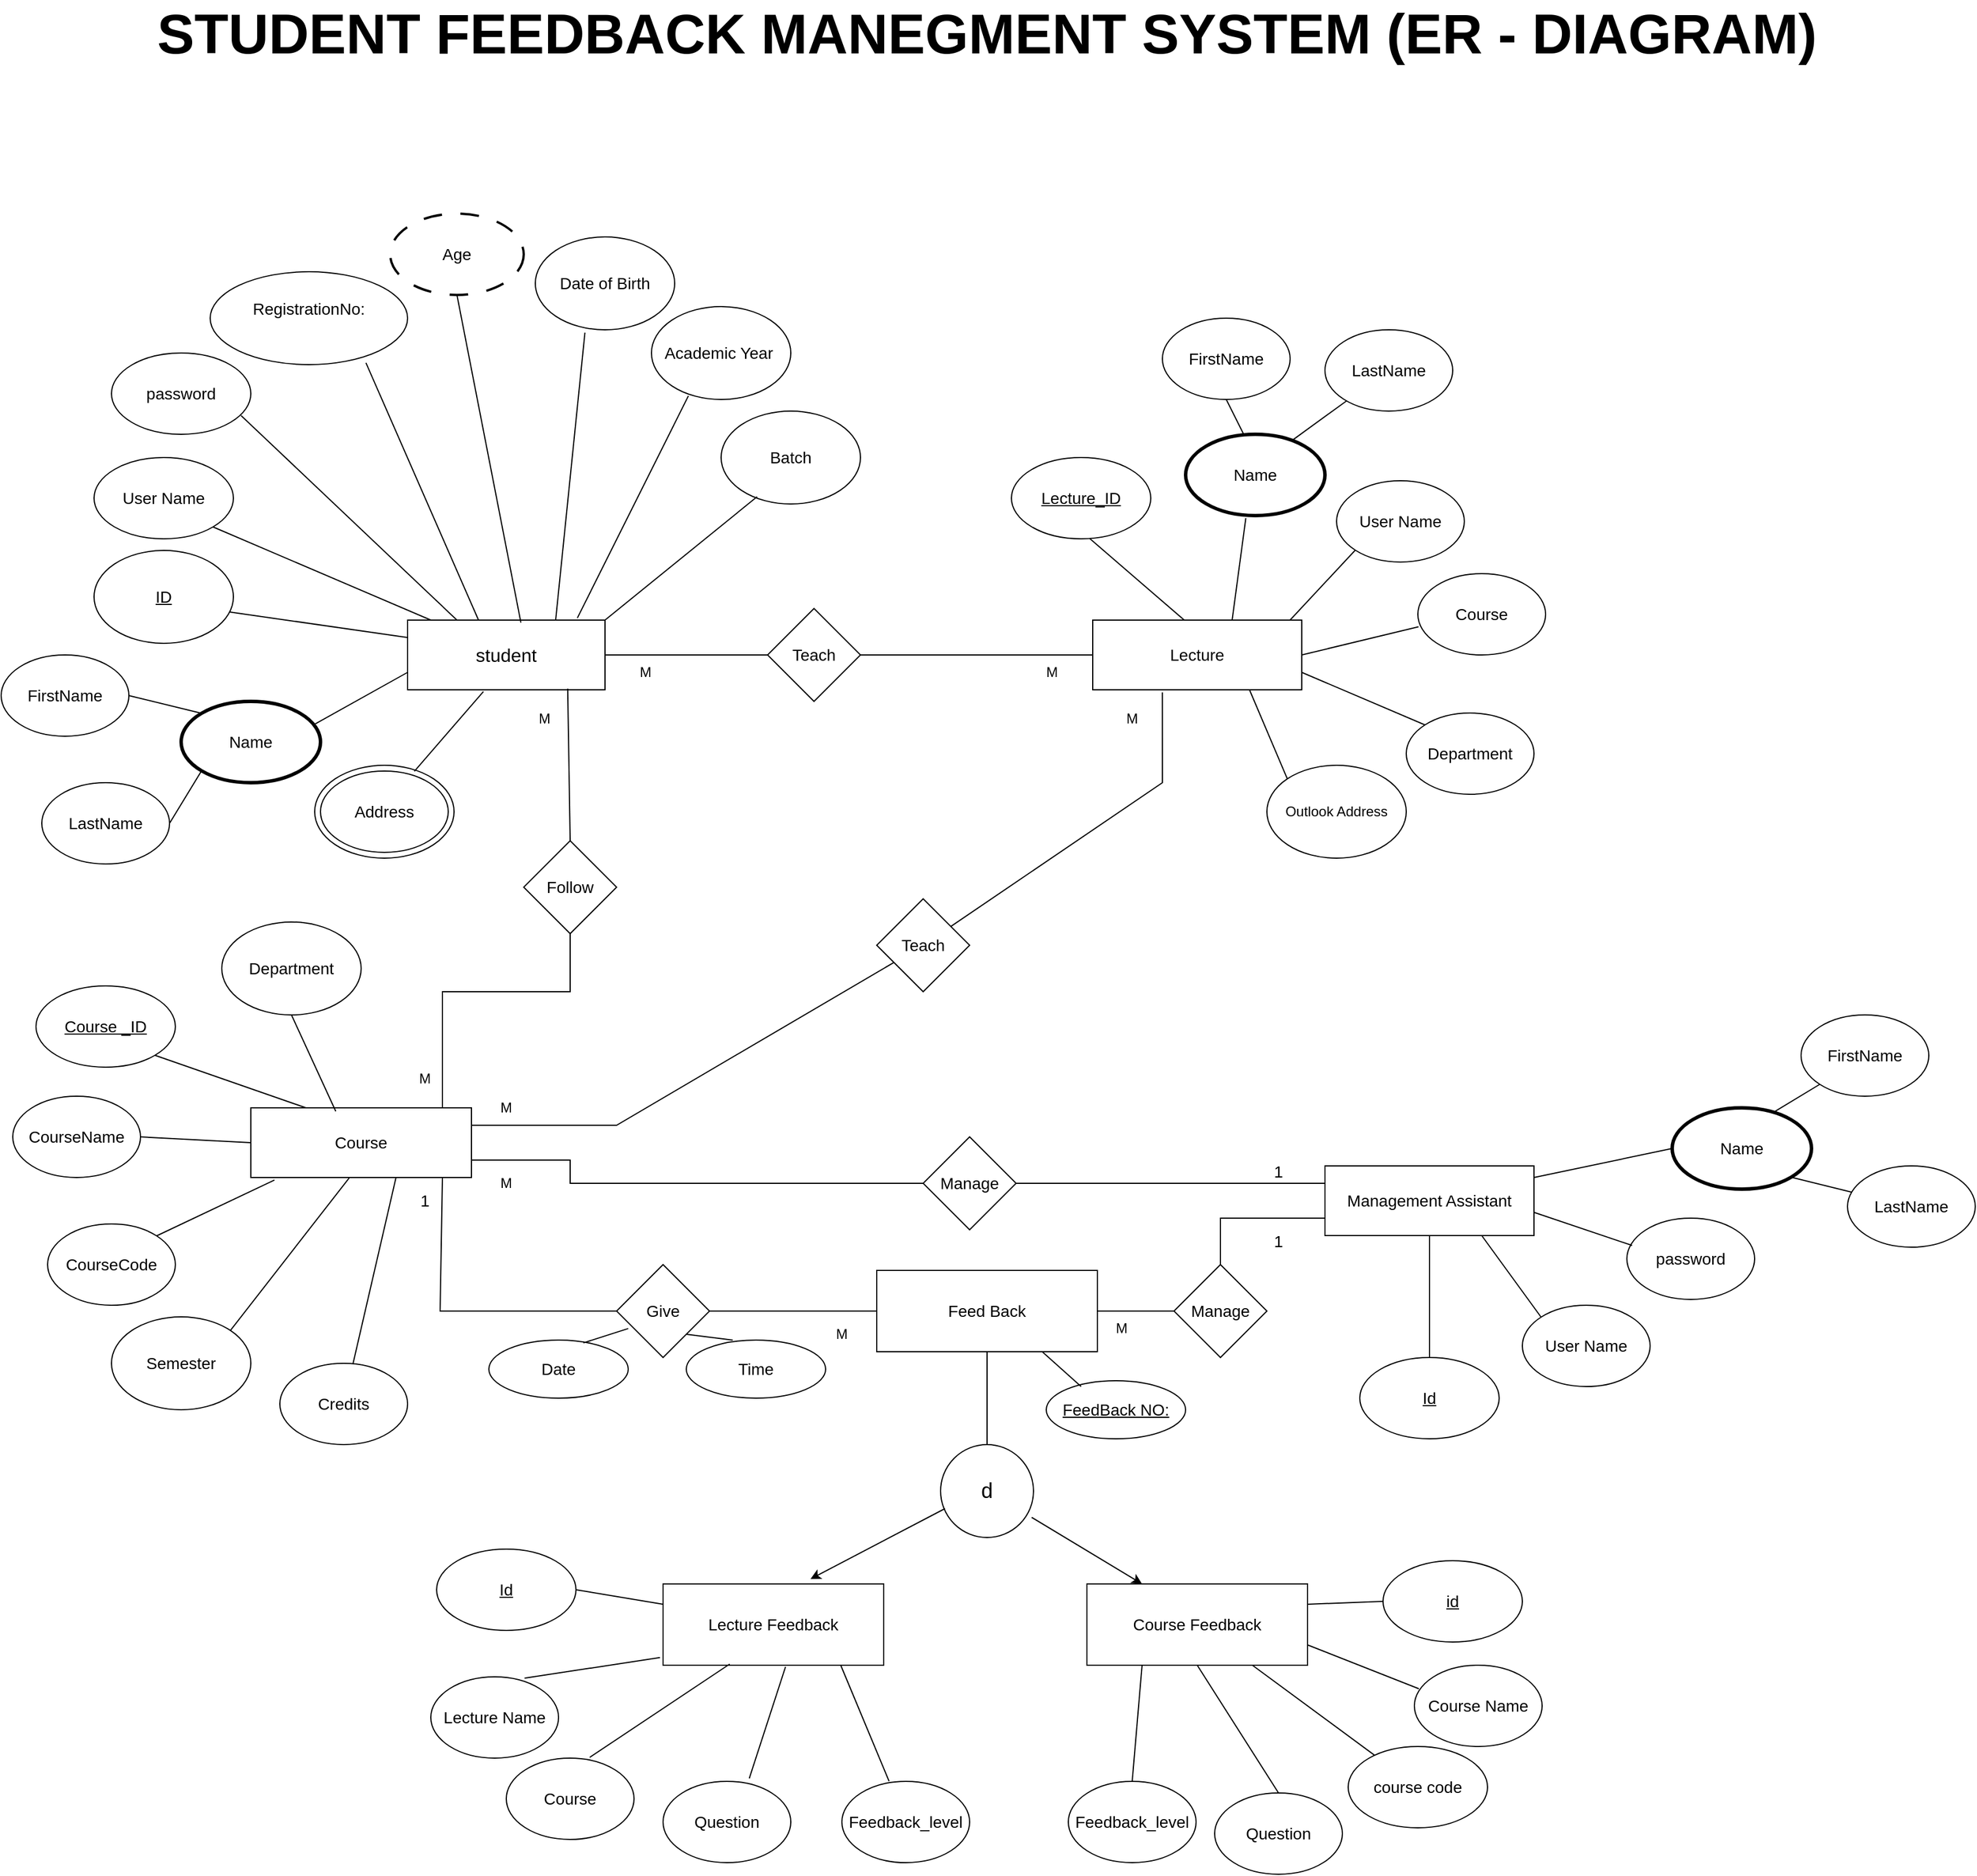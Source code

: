 <mxfile version="24.1.0" type="device">
  <diagram name="Page-1" id="PCNRDWl9QVgs4ZQSKhMl">
    <mxGraphModel dx="3160" dy="2329" grid="1" gridSize="10" guides="1" tooltips="1" connect="1" arrows="1" fold="1" page="1" pageScale="1" pageWidth="827" pageHeight="1169" math="0" shadow="0">
      <root>
        <mxCell id="0" />
        <mxCell id="1" parent="0" />
        <mxCell id="78C_M9ZaKs3Rytn90o39-1" value="&lt;font size=&quot;3&quot;&gt;student&lt;/font&gt;" style="rounded=0;whiteSpace=wrap;html=1;" parent="1" vertex="1">
          <mxGeometry x="-40" y="-70" width="170" height="60" as="geometry" />
        </mxCell>
        <mxCell id="78C_M9ZaKs3Rytn90o39-2" value="&lt;span style=&quot;font-size: 14px;&quot;&gt;User Name&lt;/span&gt;" style="ellipse;whiteSpace=wrap;html=1;" parent="1" vertex="1">
          <mxGeometry x="-310" y="-210" width="120" height="70" as="geometry" />
        </mxCell>
        <mxCell id="78C_M9ZaKs3Rytn90o39-3" value="&lt;font style=&quot;font-size: 14px;&quot;&gt;Name&lt;/font&gt;" style="ellipse;whiteSpace=wrap;html=1;strokeWidth=3;" parent="1" vertex="1">
          <mxGeometry x="-235" width="120" height="70" as="geometry" />
        </mxCell>
        <mxCell id="78C_M9ZaKs3Rytn90o39-4" value="&lt;font style=&quot;font-size: 14px;&quot;&gt;FirstName&lt;/font&gt;" style="ellipse;whiteSpace=wrap;html=1;" parent="1" vertex="1">
          <mxGeometry x="-390" y="-40" width="110" height="70" as="geometry" />
        </mxCell>
        <mxCell id="78C_M9ZaKs3Rytn90o39-5" value="&lt;font style=&quot;font-size: 14px;&quot;&gt;LastName&lt;/font&gt;" style="ellipse;whiteSpace=wrap;html=1;" parent="1" vertex="1">
          <mxGeometry x="-355" y="70" width="110" height="70" as="geometry" />
        </mxCell>
        <mxCell id="78C_M9ZaKs3Rytn90o39-6" value="&lt;span style=&quot;font-size: 14px;&quot;&gt;RegistrationNo:&lt;br&gt;&lt;br&gt;&lt;/span&gt;" style="ellipse;whiteSpace=wrap;html=1;" parent="1" vertex="1">
          <mxGeometry x="-210" y="-370" width="170" height="80" as="geometry" />
        </mxCell>
        <mxCell id="78C_M9ZaKs3Rytn90o39-7" value="&lt;font style=&quot;font-size: 14px;&quot;&gt;Age&lt;/font&gt;" style="ellipse;whiteSpace=wrap;html=1;dashed=1;dashPattern=8 8;strokeWidth=2;" parent="1" vertex="1">
          <mxGeometry x="-55" y="-420" width="115" height="70" as="geometry" />
        </mxCell>
        <mxCell id="78C_M9ZaKs3Rytn90o39-8" value="&lt;font style=&quot;font-size: 14px;&quot;&gt;Date of Birth&lt;/font&gt;" style="ellipse;whiteSpace=wrap;html=1;" parent="1" vertex="1">
          <mxGeometry x="70" y="-400" width="120" height="80" as="geometry" />
        </mxCell>
        <mxCell id="78C_M9ZaKs3Rytn90o39-9" value="" style="ellipse;whiteSpace=wrap;html=1;" parent="1" vertex="1">
          <mxGeometry x="-120" y="55" width="120" height="80" as="geometry" />
        </mxCell>
        <mxCell id="78C_M9ZaKs3Rytn90o39-10" value="&lt;font style=&quot;font-size: 14px;&quot;&gt;Address&lt;/font&gt;" style="ellipse;whiteSpace=wrap;html=1;" parent="1" vertex="1">
          <mxGeometry x="-115" y="60" width="110" height="70" as="geometry" />
        </mxCell>
        <mxCell id="78C_M9ZaKs3Rytn90o39-11" value="" style="endArrow=none;html=1;rounded=0;entryX=0.5;entryY=1;entryDx=0;entryDy=0;exitX=0.574;exitY=0.036;exitDx=0;exitDy=0;exitPerimeter=0;" parent="1" source="78C_M9ZaKs3Rytn90o39-1" target="78C_M9ZaKs3Rytn90o39-7" edge="1">
          <mxGeometry width="50" height="50" relative="1" as="geometry">
            <mxPoint x="230" as="sourcePoint" />
            <mxPoint x="280" y="-50" as="targetPoint" />
          </mxGeometry>
        </mxCell>
        <mxCell id="78C_M9ZaKs3Rytn90o39-12" value="" style="endArrow=none;html=1;rounded=0;exitX=0.75;exitY=0;exitDx=0;exitDy=0;entryX=0.356;entryY=1.03;entryDx=0;entryDy=0;entryPerimeter=0;" parent="1" source="78C_M9ZaKs3Rytn90o39-1" target="78C_M9ZaKs3Rytn90o39-8" edge="1">
          <mxGeometry width="50" height="50" relative="1" as="geometry">
            <mxPoint x="230" as="sourcePoint" />
            <mxPoint x="280" y="-50" as="targetPoint" />
          </mxGeometry>
        </mxCell>
        <mxCell id="78C_M9ZaKs3Rytn90o39-13" value="" style="endArrow=none;html=1;rounded=0;exitX=0.789;exitY=0.98;exitDx=0;exitDy=0;entryX=0.359;entryY=-0.002;entryDx=0;entryDy=0;entryPerimeter=0;exitPerimeter=0;" parent="1" source="78C_M9ZaKs3Rytn90o39-6" target="78C_M9ZaKs3Rytn90o39-1" edge="1">
          <mxGeometry width="50" height="50" relative="1" as="geometry">
            <mxPoint x="230" as="sourcePoint" />
            <mxPoint x="280" y="-50" as="targetPoint" />
          </mxGeometry>
        </mxCell>
        <mxCell id="78C_M9ZaKs3Rytn90o39-14" value="" style="endArrow=none;html=1;rounded=0;exitX=1;exitY=1;exitDx=0;exitDy=0;entryX=0.118;entryY=0;entryDx=0;entryDy=0;entryPerimeter=0;" parent="1" source="78C_M9ZaKs3Rytn90o39-2" target="78C_M9ZaKs3Rytn90o39-1" edge="1">
          <mxGeometry width="50" height="50" relative="1" as="geometry">
            <mxPoint x="230" as="sourcePoint" />
            <mxPoint x="280" y="-50" as="targetPoint" />
          </mxGeometry>
        </mxCell>
        <mxCell id="78C_M9ZaKs3Rytn90o39-15" value="" style="endArrow=none;html=1;rounded=0;exitX=0.954;exitY=0.284;exitDx=0;exitDy=0;exitPerimeter=0;entryX=0;entryY=0.75;entryDx=0;entryDy=0;" parent="1" source="78C_M9ZaKs3Rytn90o39-3" target="78C_M9ZaKs3Rytn90o39-1" edge="1">
          <mxGeometry width="50" height="50" relative="1" as="geometry">
            <mxPoint x="230" as="sourcePoint" />
            <mxPoint x="280" y="-50" as="targetPoint" />
          </mxGeometry>
        </mxCell>
        <mxCell id="78C_M9ZaKs3Rytn90o39-16" value="" style="endArrow=none;html=1;rounded=0;exitX=1;exitY=0.5;exitDx=0;exitDy=0;entryX=0;entryY=0;entryDx=0;entryDy=0;" parent="1" source="78C_M9ZaKs3Rytn90o39-4" target="78C_M9ZaKs3Rytn90o39-3" edge="1">
          <mxGeometry width="50" height="50" relative="1" as="geometry">
            <mxPoint x="230" as="sourcePoint" />
            <mxPoint x="280" y="-50" as="targetPoint" />
          </mxGeometry>
        </mxCell>
        <mxCell id="78C_M9ZaKs3Rytn90o39-17" value="" style="endArrow=none;html=1;rounded=0;exitX=1;exitY=0.5;exitDx=0;exitDy=0;entryX=0;entryY=1;entryDx=0;entryDy=0;" parent="1" source="78C_M9ZaKs3Rytn90o39-5" target="78C_M9ZaKs3Rytn90o39-3" edge="1">
          <mxGeometry width="50" height="50" relative="1" as="geometry">
            <mxPoint x="230" as="sourcePoint" />
            <mxPoint x="280" y="-50" as="targetPoint" />
          </mxGeometry>
        </mxCell>
        <mxCell id="78C_M9ZaKs3Rytn90o39-18" value="" style="endArrow=none;html=1;rounded=0;exitX=0.735;exitY=0.002;exitDx=0;exitDy=0;exitPerimeter=0;entryX=0.384;entryY=1.026;entryDx=0;entryDy=0;entryPerimeter=0;" parent="1" source="78C_M9ZaKs3Rytn90o39-10" target="78C_M9ZaKs3Rytn90o39-1" edge="1">
          <mxGeometry width="50" height="50" relative="1" as="geometry">
            <mxPoint x="230" as="sourcePoint" />
            <mxPoint x="280" y="-50" as="targetPoint" />
          </mxGeometry>
        </mxCell>
        <mxCell id="78C_M9ZaKs3Rytn90o39-19" value="&lt;font style=&quot;font-size: 14px;&quot;&gt;Lecture&lt;/font&gt;" style="rounded=0;whiteSpace=wrap;html=1;" parent="1" vertex="1">
          <mxGeometry x="550" y="-70" width="180" height="60" as="geometry" />
        </mxCell>
        <mxCell id="78C_M9ZaKs3Rytn90o39-20" value="&lt;font style=&quot;font-size: 14px;&quot;&gt;&lt;u&gt;ID&lt;/u&gt;&lt;/font&gt;" style="ellipse;whiteSpace=wrap;html=1;" parent="1" vertex="1">
          <mxGeometry x="-310" y="-130" width="120" height="80" as="geometry" />
        </mxCell>
        <mxCell id="78C_M9ZaKs3Rytn90o39-21" value="" style="endArrow=none;html=1;rounded=0;exitX=0.972;exitY=0.662;exitDx=0;exitDy=0;exitPerimeter=0;entryX=0;entryY=0.25;entryDx=0;entryDy=0;" parent="1" source="78C_M9ZaKs3Rytn90o39-20" target="78C_M9ZaKs3Rytn90o39-1" edge="1">
          <mxGeometry width="50" height="50" relative="1" as="geometry">
            <mxPoint x="40" y="-90" as="sourcePoint" />
            <mxPoint x="90" y="-140" as="targetPoint" />
          </mxGeometry>
        </mxCell>
        <mxCell id="78C_M9ZaKs3Rytn90o39-22" value="&lt;font style=&quot;font-size: 14px;&quot;&gt;Name&lt;/font&gt;" style="ellipse;whiteSpace=wrap;html=1;strokeWidth=3;" parent="1" vertex="1">
          <mxGeometry x="630" y="-230" width="120" height="70" as="geometry" />
        </mxCell>
        <mxCell id="78C_M9ZaKs3Rytn90o39-23" value="&lt;u&gt;&lt;font style=&quot;font-size: 14px;&quot;&gt;Lecture_ID&lt;/font&gt;&lt;/u&gt;" style="ellipse;whiteSpace=wrap;html=1;" parent="1" vertex="1">
          <mxGeometry x="480" y="-210" width="120" height="70" as="geometry" />
        </mxCell>
        <mxCell id="78C_M9ZaKs3Rytn90o39-24" value="&lt;font style=&quot;font-size: 14px;&quot;&gt;LastName&lt;/font&gt;" style="ellipse;whiteSpace=wrap;html=1;" parent="1" vertex="1">
          <mxGeometry x="750" y="-320" width="110" height="70" as="geometry" />
        </mxCell>
        <mxCell id="78C_M9ZaKs3Rytn90o39-25" value="&lt;font style=&quot;font-size: 14px;&quot;&gt;FirstName&lt;/font&gt;" style="ellipse;whiteSpace=wrap;html=1;" parent="1" vertex="1">
          <mxGeometry x="610" y="-330" width="110" height="70" as="geometry" />
        </mxCell>
        <mxCell id="78C_M9ZaKs3Rytn90o39-27" value="&lt;font style=&quot;font-size: 14px;&quot;&gt;User Name&lt;/font&gt;" style="ellipse;whiteSpace=wrap;html=1;" parent="1" vertex="1">
          <mxGeometry x="760" y="-190" width="110" height="70" as="geometry" />
        </mxCell>
        <mxCell id="78C_M9ZaKs3Rytn90o39-28" value="&lt;font style=&quot;font-size: 14px;&quot;&gt;Course&lt;/font&gt;" style="ellipse;whiteSpace=wrap;html=1;" parent="1" vertex="1">
          <mxGeometry x="830" y="-110" width="110" height="70" as="geometry" />
        </mxCell>
        <mxCell id="78C_M9ZaKs3Rytn90o39-29" value="&lt;font style=&quot;font-size: 14px;&quot;&gt;Department&lt;/font&gt;" style="ellipse;whiteSpace=wrap;html=1;" parent="1" vertex="1">
          <mxGeometry x="820" y="10" width="110" height="70" as="geometry" />
        </mxCell>
        <mxCell id="78C_M9ZaKs3Rytn90o39-30" value="" style="endArrow=none;html=1;rounded=0;entryX=0.432;entryY=1.031;entryDx=0;entryDy=0;entryPerimeter=0;exitX=0.667;exitY=0;exitDx=0;exitDy=0;exitPerimeter=0;" parent="1" source="78C_M9ZaKs3Rytn90o39-19" target="78C_M9ZaKs3Rytn90o39-22" edge="1">
          <mxGeometry width="50" height="50" relative="1" as="geometry">
            <mxPoint x="660" y="-90" as="sourcePoint" />
            <mxPoint x="680" y="-140" as="targetPoint" />
          </mxGeometry>
        </mxCell>
        <mxCell id="78C_M9ZaKs3Rytn90o39-31" value="" style="endArrow=none;html=1;rounded=0;entryX=0.562;entryY=0.997;entryDx=0;entryDy=0;entryPerimeter=0;exitX=0.439;exitY=0.003;exitDx=0;exitDy=0;exitPerimeter=0;" parent="1" source="78C_M9ZaKs3Rytn90o39-19" target="78C_M9ZaKs3Rytn90o39-23" edge="1">
          <mxGeometry width="50" height="50" relative="1" as="geometry">
            <mxPoint x="660" y="-90" as="sourcePoint" />
            <mxPoint x="710" y="-140" as="targetPoint" />
          </mxGeometry>
        </mxCell>
        <mxCell id="78C_M9ZaKs3Rytn90o39-32" value="" style="endArrow=none;html=1;rounded=0;exitX=0.5;exitY=1;exitDx=0;exitDy=0;" parent="1" source="78C_M9ZaKs3Rytn90o39-25" edge="1">
          <mxGeometry width="50" height="50" relative="1" as="geometry">
            <mxPoint x="660" y="-90" as="sourcePoint" />
            <mxPoint x="680" y="-230" as="targetPoint" />
          </mxGeometry>
        </mxCell>
        <mxCell id="78C_M9ZaKs3Rytn90o39-33" value="" style="endArrow=none;html=1;rounded=0;exitX=0.758;exitY=0.083;exitDx=0;exitDy=0;exitPerimeter=0;" parent="1" source="78C_M9ZaKs3Rytn90o39-22" target="78C_M9ZaKs3Rytn90o39-24" edge="1">
          <mxGeometry width="50" height="50" relative="1" as="geometry">
            <mxPoint x="760" y="-220" as="sourcePoint" />
            <mxPoint x="710" y="-140" as="targetPoint" />
          </mxGeometry>
        </mxCell>
        <mxCell id="78C_M9ZaKs3Rytn90o39-34" value="" style="endArrow=none;html=1;rounded=0;exitX=0.944;exitY=0;exitDx=0;exitDy=0;exitPerimeter=0;entryX=0;entryY=1;entryDx=0;entryDy=0;" parent="1" source="78C_M9ZaKs3Rytn90o39-19" target="78C_M9ZaKs3Rytn90o39-27" edge="1">
          <mxGeometry width="50" height="50" relative="1" as="geometry">
            <mxPoint x="660" y="-90" as="sourcePoint" />
            <mxPoint x="710" y="-140" as="targetPoint" />
          </mxGeometry>
        </mxCell>
        <mxCell id="78C_M9ZaKs3Rytn90o39-36" value="" style="endArrow=none;html=1;rounded=0;exitX=1;exitY=0.5;exitDx=0;exitDy=0;entryX=0.005;entryY=0.654;entryDx=0;entryDy=0;entryPerimeter=0;" parent="1" source="78C_M9ZaKs3Rytn90o39-19" target="78C_M9ZaKs3Rytn90o39-28" edge="1">
          <mxGeometry width="50" height="50" relative="1" as="geometry">
            <mxPoint x="660" y="-90" as="sourcePoint" />
            <mxPoint x="710" y="-140" as="targetPoint" />
          </mxGeometry>
        </mxCell>
        <mxCell id="78C_M9ZaKs3Rytn90o39-37" value="" style="endArrow=none;html=1;rounded=0;exitX=1;exitY=0.75;exitDx=0;exitDy=0;entryX=0;entryY=0;entryDx=0;entryDy=0;" parent="1" source="78C_M9ZaKs3Rytn90o39-19" target="78C_M9ZaKs3Rytn90o39-29" edge="1">
          <mxGeometry width="50" height="50" relative="1" as="geometry">
            <mxPoint x="660" y="-90" as="sourcePoint" />
            <mxPoint x="710" y="-140" as="targetPoint" />
          </mxGeometry>
        </mxCell>
        <mxCell id="78C_M9ZaKs3Rytn90o39-38" value="&lt;font style=&quot;font-size: 14px;&quot;&gt;Management Assistant&lt;/font&gt;" style="rounded=0;whiteSpace=wrap;html=1;" parent="1" vertex="1">
          <mxGeometry x="750" y="400" width="180" height="60" as="geometry" />
        </mxCell>
        <mxCell id="78C_M9ZaKs3Rytn90o39-39" value="&lt;font style=&quot;font-size: 14px;&quot;&gt;Name&lt;/font&gt;" style="ellipse;whiteSpace=wrap;html=1;strokeWidth=3;" parent="1" vertex="1">
          <mxGeometry x="1049" y="350" width="120" height="70" as="geometry" />
        </mxCell>
        <mxCell id="78C_M9ZaKs3Rytn90o39-40" value="&lt;u&gt;&lt;font style=&quot;font-size: 14px;&quot;&gt;Id&lt;/font&gt;&lt;/u&gt;" style="ellipse;whiteSpace=wrap;html=1;" parent="1" vertex="1">
          <mxGeometry x="780" y="565" width="120" height="70" as="geometry" />
        </mxCell>
        <mxCell id="78C_M9ZaKs3Rytn90o39-41" value="&lt;font style=&quot;font-size: 14px;&quot;&gt;LastName&lt;/font&gt;" style="ellipse;whiteSpace=wrap;html=1;" parent="1" vertex="1">
          <mxGeometry x="1200" y="400" width="110" height="70" as="geometry" />
        </mxCell>
        <mxCell id="78C_M9ZaKs3Rytn90o39-42" value="&lt;font style=&quot;font-size: 14px;&quot;&gt;FirstName&lt;/font&gt;" style="ellipse;whiteSpace=wrap;html=1;" parent="1" vertex="1">
          <mxGeometry x="1160" y="270" width="110" height="70" as="geometry" />
        </mxCell>
        <mxCell id="78C_M9ZaKs3Rytn90o39-43" value="&lt;font style=&quot;font-size: 14px;&quot;&gt;User Name&lt;/font&gt;" style="ellipse;whiteSpace=wrap;html=1;" parent="1" vertex="1">
          <mxGeometry x="920" y="520" width="110" height="70" as="geometry" />
        </mxCell>
        <mxCell id="78C_M9ZaKs3Rytn90o39-45" value="" style="endArrow=none;html=1;rounded=0;entryX=0;entryY=0.5;entryDx=0;entryDy=0;exitX=1;exitY=0.167;exitDx=0;exitDy=0;exitPerimeter=0;" parent="1" source="78C_M9ZaKs3Rytn90o39-38" target="78C_M9ZaKs3Rytn90o39-39" edge="1">
          <mxGeometry width="50" height="50" relative="1" as="geometry">
            <mxPoint x="810" y="420" as="sourcePoint" />
            <mxPoint x="760" y="330" as="targetPoint" />
          </mxGeometry>
        </mxCell>
        <mxCell id="78C_M9ZaKs3Rytn90o39-46" value="" style="endArrow=none;html=1;rounded=0;exitX=0.5;exitY=1;exitDx=0;exitDy=0;" parent="1" source="78C_M9ZaKs3Rytn90o39-38" target="78C_M9ZaKs3Rytn90o39-40" edge="1">
          <mxGeometry width="50" height="50" relative="1" as="geometry">
            <mxPoint x="720" y="460" as="sourcePoint" />
            <mxPoint x="720" y="550" as="targetPoint" />
          </mxGeometry>
        </mxCell>
        <mxCell id="78C_M9ZaKs3Rytn90o39-47" value="" style="endArrow=none;html=1;rounded=0;exitX=0;exitY=1;exitDx=0;exitDy=0;entryX=0.719;entryY=0.064;entryDx=0;entryDy=0;entryPerimeter=0;" parent="1" source="78C_M9ZaKs3Rytn90o39-42" target="78C_M9ZaKs3Rytn90o39-39" edge="1">
          <mxGeometry width="50" height="50" relative="1" as="geometry">
            <mxPoint x="740" y="380" as="sourcePoint" />
            <mxPoint x="760" y="240" as="targetPoint" />
          </mxGeometry>
        </mxCell>
        <mxCell id="78C_M9ZaKs3Rytn90o39-48" value="" style="endArrow=none;html=1;rounded=0;exitX=1;exitY=1;exitDx=0;exitDy=0;" parent="1" source="78C_M9ZaKs3Rytn90o39-39" target="78C_M9ZaKs3Rytn90o39-41" edge="1">
          <mxGeometry width="50" height="50" relative="1" as="geometry">
            <mxPoint x="840" y="250" as="sourcePoint" />
            <mxPoint x="790" y="330" as="targetPoint" />
          </mxGeometry>
        </mxCell>
        <mxCell id="78C_M9ZaKs3Rytn90o39-49" value="" style="endArrow=none;html=1;rounded=0;exitX=0.75;exitY=1;exitDx=0;exitDy=0;entryX=0;entryY=0;entryDx=0;entryDy=0;" parent="1" source="78C_M9ZaKs3Rytn90o39-38" target="78C_M9ZaKs3Rytn90o39-43" edge="1">
          <mxGeometry width="50" height="50" relative="1" as="geometry">
            <mxPoint x="740" y="380" as="sourcePoint" />
            <mxPoint x="790" y="330" as="targetPoint" />
          </mxGeometry>
        </mxCell>
        <mxCell id="78C_M9ZaKs3Rytn90o39-52" value="&lt;font style=&quot;font-size: 14px;&quot;&gt;Course&lt;/font&gt;" style="rounded=0;whiteSpace=wrap;html=1;" parent="1" vertex="1">
          <mxGeometry x="-175" y="350" width="190" height="60" as="geometry" />
        </mxCell>
        <mxCell id="78C_M9ZaKs3Rytn90o39-53" value="&lt;u&gt;&lt;font style=&quot;font-size: 14px;&quot;&gt;Course _ID&lt;/font&gt;&lt;/u&gt;" style="ellipse;whiteSpace=wrap;html=1;" parent="1" vertex="1">
          <mxGeometry x="-360" y="245" width="120" height="70" as="geometry" />
        </mxCell>
        <mxCell id="78C_M9ZaKs3Rytn90o39-54" value="&lt;font style=&quot;font-size: 14px;&quot;&gt;CourseCode&lt;/font&gt;" style="ellipse;whiteSpace=wrap;html=1;" parent="1" vertex="1">
          <mxGeometry x="-350" y="450" width="110" height="70" as="geometry" />
        </mxCell>
        <mxCell id="78C_M9ZaKs3Rytn90o39-55" value="&lt;font style=&quot;font-size: 14px;&quot;&gt;CourseName&lt;/font&gt;" style="ellipse;whiteSpace=wrap;html=1;" parent="1" vertex="1">
          <mxGeometry x="-380" y="340" width="110" height="70" as="geometry" />
        </mxCell>
        <mxCell id="78C_M9ZaKs3Rytn90o39-56" value="&lt;font style=&quot;font-size: 14px;&quot;&gt;Credits&lt;/font&gt;" style="ellipse;whiteSpace=wrap;html=1;" parent="1" vertex="1">
          <mxGeometry x="-150" y="570" width="110" height="70" as="geometry" />
        </mxCell>
        <mxCell id="78C_M9ZaKs3Rytn90o39-57" value="" style="endArrow=none;html=1;rounded=0;exitX=1;exitY=1;exitDx=0;exitDy=0;entryX=0.25;entryY=0;entryDx=0;entryDy=0;" parent="1" source="78C_M9ZaKs3Rytn90o39-53" target="78C_M9ZaKs3Rytn90o39-52" edge="1">
          <mxGeometry width="50" height="50" relative="1" as="geometry">
            <mxPoint x="510" y="300" as="sourcePoint" />
            <mxPoint x="-140" y="340" as="targetPoint" />
          </mxGeometry>
        </mxCell>
        <mxCell id="78C_M9ZaKs3Rytn90o39-58" value="" style="endArrow=none;html=1;rounded=0;exitX=1;exitY=0.5;exitDx=0;exitDy=0;entryX=0;entryY=0.5;entryDx=0;entryDy=0;" parent="1" source="78C_M9ZaKs3Rytn90o39-55" target="78C_M9ZaKs3Rytn90o39-52" edge="1">
          <mxGeometry width="50" height="50" relative="1" as="geometry">
            <mxPoint x="510" y="300" as="sourcePoint" />
            <mxPoint x="560" y="250" as="targetPoint" />
          </mxGeometry>
        </mxCell>
        <mxCell id="78C_M9ZaKs3Rytn90o39-59" value="" style="endArrow=none;html=1;rounded=0;exitX=1;exitY=0;exitDx=0;exitDy=0;entryX=0.107;entryY=1.037;entryDx=0;entryDy=0;entryPerimeter=0;" parent="1" source="78C_M9ZaKs3Rytn90o39-54" target="78C_M9ZaKs3Rytn90o39-52" edge="1">
          <mxGeometry width="50" height="50" relative="1" as="geometry">
            <mxPoint x="510" y="300" as="sourcePoint" />
            <mxPoint x="560" y="250" as="targetPoint" />
          </mxGeometry>
        </mxCell>
        <mxCell id="78C_M9ZaKs3Rytn90o39-60" value="" style="endArrow=none;html=1;rounded=0;entryX=0.658;entryY=1;entryDx=0;entryDy=0;entryPerimeter=0;" parent="1" source="78C_M9ZaKs3Rytn90o39-56" target="78C_M9ZaKs3Rytn90o39-52" edge="1">
          <mxGeometry width="50" height="50" relative="1" as="geometry">
            <mxPoint x="510" y="300" as="sourcePoint" />
            <mxPoint x="-46" y="420" as="targetPoint" />
          </mxGeometry>
        </mxCell>
        <mxCell id="78C_M9ZaKs3Rytn90o39-61" value="&lt;font style=&quot;font-size: 14px;&quot;&gt;Semester&lt;/font&gt;" style="ellipse;whiteSpace=wrap;html=1;" parent="1" vertex="1">
          <mxGeometry x="-295" y="530" width="120" height="80" as="geometry" />
        </mxCell>
        <mxCell id="78C_M9ZaKs3Rytn90o39-62" value="" style="endArrow=none;html=1;rounded=0;exitX=1;exitY=0;exitDx=0;exitDy=0;" parent="1" source="78C_M9ZaKs3Rytn90o39-61" edge="1">
          <mxGeometry width="50" height="50" relative="1" as="geometry">
            <mxPoint x="510" y="310" as="sourcePoint" />
            <mxPoint x="-90" y="410" as="targetPoint" />
          </mxGeometry>
        </mxCell>
        <mxCell id="78C_M9ZaKs3Rytn90o39-64" value="&lt;font style=&quot;font-size: 14px;&quot;&gt;Feed Back&lt;/font&gt;" style="rounded=0;whiteSpace=wrap;html=1;" parent="1" vertex="1">
          <mxGeometry x="364" y="490" width="190" height="70" as="geometry" />
        </mxCell>
        <mxCell id="78C_M9ZaKs3Rytn90o39-65" value="&lt;font style=&quot;font-size: 18px;&quot;&gt;d&lt;/font&gt;" style="ellipse;whiteSpace=wrap;html=1;aspect=fixed;" parent="1" vertex="1">
          <mxGeometry x="419" y="640" width="80" height="80" as="geometry" />
        </mxCell>
        <mxCell id="78C_M9ZaKs3Rytn90o39-66" value="" style="endArrow=classic;html=1;rounded=0;exitX=0.98;exitY=0.783;exitDx=0;exitDy=0;exitPerimeter=0;entryX=0.25;entryY=0;entryDx=0;entryDy=0;" parent="1" source="78C_M9ZaKs3Rytn90o39-65" target="78C_M9ZaKs3Rytn90o39-69" edge="1">
          <mxGeometry width="50" height="50" relative="1" as="geometry">
            <mxPoint x="360" y="710" as="sourcePoint" />
            <mxPoint x="440" y="870" as="targetPoint" />
          </mxGeometry>
        </mxCell>
        <mxCell id="78C_M9ZaKs3Rytn90o39-67" value="" style="endArrow=classic;html=1;rounded=0;entryX=0.668;entryY=-0.06;entryDx=0;entryDy=0;entryPerimeter=0;exitX=0.047;exitY=0.689;exitDx=0;exitDy=0;exitPerimeter=0;" parent="1" source="78C_M9ZaKs3Rytn90o39-65" target="78C_M9ZaKs3Rytn90o39-68" edge="1">
          <mxGeometry width="50" height="50" relative="1" as="geometry">
            <mxPoint x="335" y="713" as="sourcePoint" />
            <mxPoint x="270" y="870" as="targetPoint" />
          </mxGeometry>
        </mxCell>
        <mxCell id="78C_M9ZaKs3Rytn90o39-68" value="&lt;font style=&quot;font-size: 14px;&quot;&gt;Lecture Feedback&lt;/font&gt;&lt;span style=&quot;color: rgba(0, 0, 0, 0); font-family: monospace; font-size: 0px; text-align: start; text-wrap: nowrap;&quot;&gt;%3CmxGraphModel%3E%3Croot%3E%3CmxCell%20id%3D%220%22%2F%3E%3CmxCell%20id%3D%221%22%20parent%3D%220%22%2F%3E%3CmxCell%20id%3D%222%22%20value%3D%22%26lt%3Bfont%20style%3D%26quot%3Bfont-size%3A%2014px%3B%26quot%3B%26gt%3BFeed%20Back%26lt%3B%2Ffont%26gt%3B%22%20style%3D%22rounded%3D0%3BwhiteSpace%3Dwrap%3Bhtml%3D1%3B%22%20vertex%3D%221%22%20parent%3D%221%22%3E%3CmxGeometry%20x%3D%22270%22%20y%3D%22700%22%20width%3D%22190%22%20height%3D%2270%22%20as%3D%22geometry%22%2F%3E%3C%2FmxCell%3E%3C%2Froot%3E%3C%2FmxGraphModel%3E&lt;/span&gt;" style="rounded=0;whiteSpace=wrap;html=1;" parent="1" vertex="1">
          <mxGeometry x="180" y="760" width="190" height="70" as="geometry" />
        </mxCell>
        <mxCell id="78C_M9ZaKs3Rytn90o39-69" value="&lt;font style=&quot;font-size: 14px;&quot;&gt;Course Feedback&lt;/font&gt;" style="rounded=0;whiteSpace=wrap;html=1;" parent="1" vertex="1">
          <mxGeometry x="545" y="760" width="190" height="70" as="geometry" />
        </mxCell>
        <mxCell id="78C_M9ZaKs3Rytn90o39-71" value="" style="endArrow=none;html=1;rounded=0;entryX=0.5;entryY=1;entryDx=0;entryDy=0;exitX=0.5;exitY=0;exitDx=0;exitDy=0;" parent="1" source="78C_M9ZaKs3Rytn90o39-65" target="78C_M9ZaKs3Rytn90o39-64" edge="1">
          <mxGeometry width="50" height="50" relative="1" as="geometry">
            <mxPoint x="360" y="710" as="sourcePoint" />
            <mxPoint x="410" y="660" as="targetPoint" />
          </mxGeometry>
        </mxCell>
        <mxCell id="78C_M9ZaKs3Rytn90o39-73" value="&lt;u&gt;&lt;font style=&quot;font-size: 14px;&quot;&gt;Id&lt;/font&gt;&lt;/u&gt;" style="ellipse;whiteSpace=wrap;html=1;" parent="1" vertex="1">
          <mxGeometry x="-15" y="730" width="120" height="70" as="geometry" />
        </mxCell>
        <mxCell id="78C_M9ZaKs3Rytn90o39-74" value="&lt;font style=&quot;font-size: 14px;&quot;&gt;Lecture Name&lt;/font&gt;" style="ellipse;whiteSpace=wrap;html=1;" parent="1" vertex="1">
          <mxGeometry x="-20" y="840" width="110" height="70" as="geometry" />
        </mxCell>
        <mxCell id="78C_M9ZaKs3Rytn90o39-75" value="&lt;font style=&quot;font-size: 14px;&quot;&gt;course code&lt;/font&gt;" style="ellipse;whiteSpace=wrap;html=1;" parent="1" vertex="1">
          <mxGeometry x="770" y="900" width="120" height="70" as="geometry" />
        </mxCell>
        <mxCell id="78C_M9ZaKs3Rytn90o39-76" value="&lt;font style=&quot;font-size: 14px;&quot;&gt;Course Name&lt;/font&gt;" style="ellipse;whiteSpace=wrap;html=1;" parent="1" vertex="1">
          <mxGeometry x="827" y="830" width="110" height="70" as="geometry" />
        </mxCell>
        <mxCell id="78C_M9ZaKs3Rytn90o39-77" value="&lt;span style=&quot;font-size: 14px;&quot;&gt;&lt;u&gt;id&lt;/u&gt;&lt;/span&gt;" style="ellipse;whiteSpace=wrap;html=1;" parent="1" vertex="1">
          <mxGeometry x="800" y="740" width="120" height="70" as="geometry" />
        </mxCell>
        <mxCell id="78C_M9ZaKs3Rytn90o39-78" value="" style="endArrow=none;html=1;rounded=0;exitX=1;exitY=0.25;exitDx=0;exitDy=0;entryX=0;entryY=0.5;entryDx=0;entryDy=0;" parent="1" source="78C_M9ZaKs3Rytn90o39-69" target="78C_M9ZaKs3Rytn90o39-77" edge="1">
          <mxGeometry width="50" height="50" relative="1" as="geometry">
            <mxPoint x="450" y="710" as="sourcePoint" />
            <mxPoint x="788" y="755" as="targetPoint" />
          </mxGeometry>
        </mxCell>
        <mxCell id="78C_M9ZaKs3Rytn90o39-81" value="" style="endArrow=none;html=1;rounded=0;entryX=0.25;entryY=1;entryDx=0;entryDy=0;exitX=0.5;exitY=0;exitDx=0;exitDy=0;" parent="1" target="78C_M9ZaKs3Rytn90o39-69" edge="1" source="z9TRqWa3FrY4eCr8a69K-11">
          <mxGeometry width="50" height="50" relative="1" as="geometry">
            <mxPoint x="600" y="889" as="sourcePoint" />
            <mxPoint x="490" y="830" as="targetPoint" />
          </mxGeometry>
        </mxCell>
        <mxCell id="78C_M9ZaKs3Rytn90o39-82" value="" style="endArrow=none;html=1;strokeWidth=1;rounded=0;exitX=1;exitY=0.5;exitDx=0;exitDy=0;entryX=0;entryY=0.25;entryDx=0;entryDy=0;" parent="1" source="78C_M9ZaKs3Rytn90o39-73" target="78C_M9ZaKs3Rytn90o39-68" edge="1">
          <mxGeometry width="50" height="50" relative="1" as="geometry">
            <mxPoint x="450" y="710" as="sourcePoint" />
            <mxPoint x="90" y="800" as="targetPoint" />
          </mxGeometry>
        </mxCell>
        <mxCell id="78C_M9ZaKs3Rytn90o39-83" value="" style="endArrow=none;html=1;rounded=0;exitX=0.734;exitY=0.016;exitDx=0;exitDy=0;exitPerimeter=0;entryX=-0.014;entryY=0.906;entryDx=0;entryDy=0;entryPerimeter=0;" parent="1" source="78C_M9ZaKs3Rytn90o39-74" target="78C_M9ZaKs3Rytn90o39-68" edge="1">
          <mxGeometry width="50" height="50" relative="1" as="geometry">
            <mxPoint x="450" y="710" as="sourcePoint" />
            <mxPoint x="220" y="830" as="targetPoint" />
          </mxGeometry>
        </mxCell>
        <mxCell id="78C_M9ZaKs3Rytn90o39-84" value="&lt;font style=&quot;font-size: 14px;&quot;&gt;Follow&lt;/font&gt;" style="rhombus;whiteSpace=wrap;html=1;" parent="1" vertex="1">
          <mxGeometry x="60" y="120" width="80" height="80" as="geometry" />
        </mxCell>
        <mxCell id="78C_M9ZaKs3Rytn90o39-85" value="" style="endArrow=none;html=1;rounded=0;entryX=0.811;entryY=0.983;entryDx=0;entryDy=0;exitX=0.5;exitY=0;exitDx=0;exitDy=0;entryPerimeter=0;" parent="1" source="78C_M9ZaKs3Rytn90o39-84" target="78C_M9ZaKs3Rytn90o39-1" edge="1">
          <mxGeometry width="50" height="50" relative="1" as="geometry">
            <mxPoint x="450" y="180" as="sourcePoint" />
            <mxPoint x="90" y="40" as="targetPoint" />
            <Array as="points" />
          </mxGeometry>
        </mxCell>
        <mxCell id="78C_M9ZaKs3Rytn90o39-87" value="" style="endArrow=none;html=1;rounded=0;exitX=0.5;exitY=1;exitDx=0;exitDy=0;" parent="1" source="78C_M9ZaKs3Rytn90o39-84" edge="1">
          <mxGeometry width="50" height="50" relative="1" as="geometry">
            <mxPoint x="450" y="180" as="sourcePoint" />
            <mxPoint x="-10" y="350" as="targetPoint" />
            <Array as="points">
              <mxPoint x="100" y="250" />
              <mxPoint x="-10" y="250" />
            </Array>
          </mxGeometry>
        </mxCell>
        <mxCell id="78C_M9ZaKs3Rytn90o39-88" value="" style="endArrow=none;html=1;rounded=0;" parent="1" target="78C_M9ZaKs3Rytn90o39-89" edge="1">
          <mxGeometry width="50" height="50" relative="1" as="geometry">
            <mxPoint x="130" y="-40" as="sourcePoint" />
            <mxPoint x="270" y="-40" as="targetPoint" />
          </mxGeometry>
        </mxCell>
        <mxCell id="78C_M9ZaKs3Rytn90o39-89" value="&lt;font style=&quot;font-size: 14px;&quot;&gt;Teach&lt;/font&gt;" style="rhombus;whiteSpace=wrap;html=1;" parent="1" vertex="1">
          <mxGeometry x="270" y="-80" width="80" height="80" as="geometry" />
        </mxCell>
        <mxCell id="78C_M9ZaKs3Rytn90o39-90" value="" style="endArrow=none;html=1;rounded=0;exitX=1;exitY=0.5;exitDx=0;exitDy=0;entryX=0;entryY=0.5;entryDx=0;entryDy=0;" parent="1" source="78C_M9ZaKs3Rytn90o39-89" target="78C_M9ZaKs3Rytn90o39-19" edge="1">
          <mxGeometry width="50" height="50" relative="1" as="geometry">
            <mxPoint x="450" y="180" as="sourcePoint" />
            <mxPoint x="500" y="130" as="targetPoint" />
          </mxGeometry>
        </mxCell>
        <mxCell id="78C_M9ZaKs3Rytn90o39-91" value="" style="endArrow=none;html=1;rounded=0;exitX=1;exitY=0.25;exitDx=0;exitDy=0;" parent="1" source="78C_M9ZaKs3Rytn90o39-52" target="78C_M9ZaKs3Rytn90o39-92" edge="1">
          <mxGeometry width="50" height="50" relative="1" as="geometry">
            <mxPoint x="20" y="370" as="sourcePoint" />
            <mxPoint x="360" y="230" as="targetPoint" />
            <Array as="points">
              <mxPoint x="140" y="365" />
            </Array>
          </mxGeometry>
        </mxCell>
        <mxCell id="78C_M9ZaKs3Rytn90o39-92" value="&lt;font style=&quot;font-size: 14px;&quot;&gt;Teach&lt;/font&gt;" style="rhombus;whiteSpace=wrap;html=1;" parent="1" vertex="1">
          <mxGeometry x="364" y="170" width="80" height="80" as="geometry" />
        </mxCell>
        <mxCell id="78C_M9ZaKs3Rytn90o39-93" value="" style="endArrow=none;html=1;rounded=0;entryX=0.333;entryY=1.037;entryDx=0;entryDy=0;entryPerimeter=0;" parent="1" source="78C_M9ZaKs3Rytn90o39-92" target="78C_M9ZaKs3Rytn90o39-19" edge="1">
          <mxGeometry width="50" height="50" relative="1" as="geometry">
            <mxPoint x="450" y="180" as="sourcePoint" />
            <mxPoint x="500" y="130" as="targetPoint" />
            <Array as="points">
              <mxPoint x="610" y="70" />
            </Array>
          </mxGeometry>
        </mxCell>
        <mxCell id="78C_M9ZaKs3Rytn90o39-94" value="" style="endArrow=none;html=1;rounded=0;exitX=1;exitY=0.5;exitDx=0;exitDy=0;entryX=0;entryY=0.5;entryDx=0;entryDy=0;" parent="1" source="78C_M9ZaKs3Rytn90o39-64" target="78C_M9ZaKs3Rytn90o39-96" edge="1">
          <mxGeometry width="50" height="50" relative="1" as="geometry">
            <mxPoint x="550" y="450" as="sourcePoint" />
            <mxPoint x="600" y="400" as="targetPoint" />
            <Array as="points">
              <mxPoint x="590" y="525" />
            </Array>
          </mxGeometry>
        </mxCell>
        <mxCell id="78C_M9ZaKs3Rytn90o39-96" value="&lt;font style=&quot;font-size: 14px;&quot;&gt;Manage&lt;/font&gt;" style="rhombus;whiteSpace=wrap;html=1;" parent="1" vertex="1">
          <mxGeometry x="620" y="485" width="80" height="80" as="geometry" />
        </mxCell>
        <mxCell id="78C_M9ZaKs3Rytn90o39-97" value="" style="endArrow=none;html=1;rounded=0;exitX=0.5;exitY=0;exitDx=0;exitDy=0;entryX=0;entryY=0.75;entryDx=0;entryDy=0;" parent="1" source="78C_M9ZaKs3Rytn90o39-96" target="78C_M9ZaKs3Rytn90o39-38" edge="1">
          <mxGeometry width="50" height="50" relative="1" as="geometry">
            <mxPoint x="420" y="490" as="sourcePoint" />
            <mxPoint x="470" y="440" as="targetPoint" />
            <Array as="points">
              <mxPoint x="660" y="445" />
            </Array>
          </mxGeometry>
        </mxCell>
        <mxCell id="78C_M9ZaKs3Rytn90o39-98" value="" style="endArrow=none;html=1;rounded=0;exitX=0;exitY=0.5;exitDx=0;exitDy=0;" parent="1" source="78C_M9ZaKs3Rytn90o39-99" edge="1">
          <mxGeometry width="50" height="50" relative="1" as="geometry">
            <mxPoint x="70" y="520" as="sourcePoint" />
            <mxPoint x="-10" y="410" as="targetPoint" />
            <Array as="points">
              <mxPoint x="-12" y="525" />
            </Array>
          </mxGeometry>
        </mxCell>
        <mxCell id="78C_M9ZaKs3Rytn90o39-99" value="&lt;font style=&quot;font-size: 14px;&quot;&gt;Give&lt;/font&gt;" style="rhombus;whiteSpace=wrap;html=1;" parent="1" vertex="1">
          <mxGeometry x="140" y="485" width="80" height="80" as="geometry" />
        </mxCell>
        <mxCell id="78C_M9ZaKs3Rytn90o39-100" value="" style="endArrow=none;html=1;rounded=0;exitX=1;exitY=0.5;exitDx=0;exitDy=0;entryX=0;entryY=0.5;entryDx=0;entryDy=0;" parent="1" source="78C_M9ZaKs3Rytn90o39-99" target="78C_M9ZaKs3Rytn90o39-64" edge="1">
          <mxGeometry width="50" height="50" relative="1" as="geometry">
            <mxPoint x="420" y="490" as="sourcePoint" />
            <mxPoint x="470" y="440" as="targetPoint" />
          </mxGeometry>
        </mxCell>
        <mxCell id="78C_M9ZaKs3Rytn90o39-101" value="&lt;span style=&quot;font-size: 14px;&quot;&gt;Date&lt;/span&gt;" style="ellipse;whiteSpace=wrap;html=1;" parent="1" vertex="1">
          <mxGeometry x="30" y="550" width="120" height="50" as="geometry" />
        </mxCell>
        <mxCell id="78C_M9ZaKs3Rytn90o39-102" value="&lt;span style=&quot;font-size: 14px;&quot;&gt;Time&lt;/span&gt;" style="ellipse;whiteSpace=wrap;html=1;" parent="1" vertex="1">
          <mxGeometry x="200" y="550" width="120" height="50" as="geometry" />
        </mxCell>
        <mxCell id="78C_M9ZaKs3Rytn90o39-103" value="" style="endArrow=none;html=1;rounded=0;exitX=0.678;exitY=0.049;exitDx=0;exitDy=0;exitPerimeter=0;entryX=0.125;entryY=0.688;entryDx=0;entryDy=0;entryPerimeter=0;" parent="1" source="78C_M9ZaKs3Rytn90o39-101" target="78C_M9ZaKs3Rytn90o39-99" edge="1">
          <mxGeometry width="50" height="50" relative="1" as="geometry">
            <mxPoint x="290" y="490" as="sourcePoint" />
            <mxPoint x="340" y="440" as="targetPoint" />
          </mxGeometry>
        </mxCell>
        <mxCell id="78C_M9ZaKs3Rytn90o39-104" value="" style="endArrow=none;html=1;rounded=0;exitX=1;exitY=1;exitDx=0;exitDy=0;entryX=0.333;entryY=0;entryDx=0;entryDy=0;entryPerimeter=0;" parent="1" source="78C_M9ZaKs3Rytn90o39-99" target="78C_M9ZaKs3Rytn90o39-102" edge="1">
          <mxGeometry width="50" height="50" relative="1" as="geometry">
            <mxPoint x="290" y="490" as="sourcePoint" />
            <mxPoint x="230" y="549" as="targetPoint" />
          </mxGeometry>
        </mxCell>
        <mxCell id="78C_M9ZaKs3Rytn90o39-105" value="" style="endArrow=none;html=1;rounded=0;exitX=1;exitY=0.75;exitDx=0;exitDy=0;" parent="1" source="78C_M9ZaKs3Rytn90o39-52" target="78C_M9ZaKs3Rytn90o39-106" edge="1">
          <mxGeometry width="50" height="50" relative="1" as="geometry">
            <mxPoint x="290" y="220" as="sourcePoint" />
            <mxPoint x="360" y="395" as="targetPoint" />
            <Array as="points">
              <mxPoint x="100" y="395" />
              <mxPoint x="100" y="415" />
            </Array>
          </mxGeometry>
        </mxCell>
        <mxCell id="78C_M9ZaKs3Rytn90o39-106" value="&lt;font style=&quot;font-size: 14px;&quot;&gt;Manage&lt;/font&gt;" style="rhombus;whiteSpace=wrap;html=1;" parent="1" vertex="1">
          <mxGeometry x="404" y="375" width="80" height="80" as="geometry" />
        </mxCell>
        <mxCell id="78C_M9ZaKs3Rytn90o39-107" value="" style="endArrow=none;html=1;rounded=0;exitX=1;exitY=0.5;exitDx=0;exitDy=0;entryX=0;entryY=0.25;entryDx=0;entryDy=0;" parent="1" source="78C_M9ZaKs3Rytn90o39-106" target="78C_M9ZaKs3Rytn90o39-38" edge="1">
          <mxGeometry width="50" height="50" relative="1" as="geometry">
            <mxPoint x="290" y="220" as="sourcePoint" />
            <mxPoint x="340" y="170" as="targetPoint" />
          </mxGeometry>
        </mxCell>
        <mxCell id="CLCvWg3l20X67m5flm71-2" value="" style="endArrow=none;html=1;rounded=0;entryX=0.265;entryY=0.962;entryDx=0;entryDy=0;entryPerimeter=0;exitX=0.86;exitY=-0.03;exitDx=0;exitDy=0;exitPerimeter=0;" parent="1" source="78C_M9ZaKs3Rytn90o39-1" target="CLCvWg3l20X67m5flm71-1" edge="1">
          <mxGeometry width="50" height="50" relative="1" as="geometry">
            <mxPoint x="110" y="-80" as="sourcePoint" />
            <mxPoint x="270" y="-40" as="targetPoint" />
          </mxGeometry>
        </mxCell>
        <mxCell id="CLCvWg3l20X67m5flm71-1" value="&lt;font style=&quot;font-size: 14px;&quot;&gt;Academic Year&amp;nbsp;&lt;/font&gt;" style="ellipse;whiteSpace=wrap;html=1;" parent="1" vertex="1">
          <mxGeometry x="170" y="-340" width="120" height="80" as="geometry" />
        </mxCell>
        <mxCell id="CLCvWg3l20X67m5flm71-4" value="&lt;font style=&quot;font-size: 14px;&quot;&gt;Department&lt;/font&gt;" style="ellipse;whiteSpace=wrap;html=1;" parent="1" vertex="1">
          <mxGeometry x="-200" y="190" width="120" height="80" as="geometry" />
        </mxCell>
        <mxCell id="CLCvWg3l20X67m5flm71-5" value="" style="endArrow=none;html=1;rounded=0;entryX=0.385;entryY=0.05;entryDx=0;entryDy=0;entryPerimeter=0;" parent="1" target="78C_M9ZaKs3Rytn90o39-52" edge="1">
          <mxGeometry width="50" height="50" relative="1" as="geometry">
            <mxPoint x="-140" y="270" as="sourcePoint" />
            <mxPoint x="-100" y="340" as="targetPoint" />
          </mxGeometry>
        </mxCell>
        <mxCell id="CLCvWg3l20X67m5flm71-6" value="Outlook Address" style="ellipse;whiteSpace=wrap;html=1;" parent="1" vertex="1">
          <mxGeometry x="700" y="55" width="120" height="80" as="geometry" />
        </mxCell>
        <mxCell id="CLCvWg3l20X67m5flm71-7" value="" style="endArrow=none;html=1;rounded=0;exitX=0;exitY=0;exitDx=0;exitDy=0;entryX=0.75;entryY=1;entryDx=0;entryDy=0;" parent="1" source="CLCvWg3l20X67m5flm71-6" target="78C_M9ZaKs3Rytn90o39-19" edge="1">
          <mxGeometry width="50" height="50" relative="1" as="geometry">
            <mxPoint x="360" y="310" as="sourcePoint" />
            <mxPoint x="650" as="targetPoint" />
          </mxGeometry>
        </mxCell>
        <mxCell id="CLCvWg3l20X67m5flm71-8" value="M" style="text;html=1;align=center;verticalAlign=middle;whiteSpace=wrap;rounded=0;" parent="1" vertex="1">
          <mxGeometry x="135" y="-50" width="60" height="50" as="geometry" />
        </mxCell>
        <mxCell id="CLCvWg3l20X67m5flm71-9" value="M" style="text;html=1;align=center;verticalAlign=middle;whiteSpace=wrap;rounded=0;" parent="1" vertex="1">
          <mxGeometry x="485" y="-50" width="60" height="50" as="geometry" />
        </mxCell>
        <mxCell id="CLCvWg3l20X67m5flm71-10" value="M" style="text;html=1;align=center;verticalAlign=middle;whiteSpace=wrap;rounded=0;" parent="1" vertex="1">
          <mxGeometry x="-55" y="300" width="60" height="50" as="geometry" />
        </mxCell>
        <mxCell id="CLCvWg3l20X67m5flm71-11" value="M" style="text;html=1;align=center;verticalAlign=middle;whiteSpace=wrap;rounded=0;" parent="1" vertex="1">
          <mxGeometry x="42.5" y="-10" width="70" height="50" as="geometry" />
        </mxCell>
        <mxCell id="CLCvWg3l20X67m5flm71-13" value="M" style="text;html=1;align=center;verticalAlign=middle;whiteSpace=wrap;rounded=0;" parent="1" vertex="1">
          <mxGeometry x="554" y="-10" width="60" height="50" as="geometry" />
        </mxCell>
        <mxCell id="CLCvWg3l20X67m5flm71-14" value="M" style="text;html=1;align=center;verticalAlign=middle;whiteSpace=wrap;rounded=0;" parent="1" vertex="1">
          <mxGeometry x="15" y="325" width="60" height="50" as="geometry" />
        </mxCell>
        <mxCell id="CLCvWg3l20X67m5flm71-15" value="M" style="text;html=1;align=center;verticalAlign=middle;whiteSpace=wrap;rounded=0;" parent="1" vertex="1">
          <mxGeometry x="15" y="390" width="60" height="50" as="geometry" />
        </mxCell>
        <mxCell id="CLCvWg3l20X67m5flm71-17" value="&lt;font style=&quot;font-size: 14px;&quot;&gt;1&lt;/font&gt;" style="text;html=1;align=center;verticalAlign=middle;whiteSpace=wrap;rounded=0;" parent="1" vertex="1">
          <mxGeometry x="680" y="390" width="60" height="30" as="geometry" />
        </mxCell>
        <mxCell id="CLCvWg3l20X67m5flm71-22" value="&lt;font style=&quot;font-size: 14px;&quot;&gt;1&lt;/font&gt;" style="text;html=1;align=center;verticalAlign=middle;whiteSpace=wrap;rounded=0;" parent="1" vertex="1">
          <mxGeometry x="680" y="450" width="60" height="30" as="geometry" />
        </mxCell>
        <mxCell id="CLCvWg3l20X67m5flm71-23" value="M" style="text;html=1;align=center;verticalAlign=middle;whiteSpace=wrap;rounded=0;" parent="1" vertex="1">
          <mxGeometry x="545" y="515" width="60" height="50" as="geometry" />
        </mxCell>
        <mxCell id="CLCvWg3l20X67m5flm71-25" value="M" style="text;html=1;align=center;verticalAlign=middle;whiteSpace=wrap;rounded=0;" parent="1" vertex="1">
          <mxGeometry x="304" y="520" width="60" height="50" as="geometry" />
        </mxCell>
        <mxCell id="CLCvWg3l20X67m5flm71-26" value="&lt;font style=&quot;font-size: 14px;&quot;&gt;1&lt;/font&gt;" style="text;html=1;align=center;verticalAlign=middle;whiteSpace=wrap;rounded=0;" parent="1" vertex="1">
          <mxGeometry x="-55" y="415" width="60" height="30" as="geometry" />
        </mxCell>
        <mxCell id="GyTZIsl8Zc3UAHbfCnny-1" value="&lt;font style=&quot;font-size: 14px;&quot;&gt;Batch&lt;/font&gt;" style="ellipse;whiteSpace=wrap;html=1;" parent="1" vertex="1">
          <mxGeometry x="230" y="-250" width="120" height="80" as="geometry" />
        </mxCell>
        <mxCell id="GyTZIsl8Zc3UAHbfCnny-2" value="" style="endArrow=none;html=1;rounded=0;entryX=0.258;entryY=0.922;entryDx=0;entryDy=0;entryPerimeter=0;exitX=1;exitY=0;exitDx=0;exitDy=0;" parent="1" source="78C_M9ZaKs3Rytn90o39-1" target="GyTZIsl8Zc3UAHbfCnny-1" edge="1">
          <mxGeometry width="50" height="50" relative="1" as="geometry">
            <mxPoint x="190" y="-140" as="sourcePoint" />
            <mxPoint x="240" y="-190" as="targetPoint" />
          </mxGeometry>
        </mxCell>
        <mxCell id="T-YOobtAod33nBSsJZBA-1" value="&lt;span style=&quot;font-size: 14px;&quot;&gt;&lt;u&gt;FeedBack NO:&lt;/u&gt;&lt;/span&gt;" style="ellipse;whiteSpace=wrap;html=1;" parent="1" vertex="1">
          <mxGeometry x="510" y="585" width="120" height="50" as="geometry" />
        </mxCell>
        <mxCell id="T-YOobtAod33nBSsJZBA-2" value="" style="endArrow=none;html=1;rounded=0;exitX=0.25;exitY=0.1;exitDx=0;exitDy=0;exitPerimeter=0;entryX=0.75;entryY=1;entryDx=0;entryDy=0;" parent="1" source="T-YOobtAod33nBSsJZBA-1" target="78C_M9ZaKs3Rytn90o39-64" edge="1">
          <mxGeometry width="50" height="50" relative="1" as="geometry">
            <mxPoint x="390" y="530" as="sourcePoint" />
            <mxPoint x="440" y="480" as="targetPoint" />
          </mxGeometry>
        </mxCell>
        <mxCell id="T-YOobtAod33nBSsJZBA-3" value="&lt;font style=&quot;font-size: 14px;&quot;&gt;Course&lt;/font&gt;" style="ellipse;whiteSpace=wrap;html=1;" parent="1" vertex="1">
          <mxGeometry x="45" y="910" width="110" height="70" as="geometry" />
        </mxCell>
        <mxCell id="T-YOobtAod33nBSsJZBA-4" value="" style="endArrow=none;html=1;rounded=0;exitX=0.653;exitY=-0.009;exitDx=0;exitDy=0;exitPerimeter=0;entryX=0.302;entryY=0.986;entryDx=0;entryDy=0;entryPerimeter=0;" parent="1" source="T-YOobtAod33nBSsJZBA-3" target="78C_M9ZaKs3Rytn90o39-68" edge="1">
          <mxGeometry width="50" height="50" relative="1" as="geometry">
            <mxPoint x="330" y="870" as="sourcePoint" />
            <mxPoint x="247" y="833" as="targetPoint" />
          </mxGeometry>
        </mxCell>
        <mxCell id="N81RqiXfNUEfIM3Eek4F-1" value="&lt;font style=&quot;font-size: 48px;&quot;&gt;&lt;b&gt;STUDENT FEEDBACK MANEGMENT SYSTEM (ER - DIAGRAM)&lt;/b&gt;&lt;/font&gt;" style="text;html=1;align=center;verticalAlign=middle;whiteSpace=wrap;rounded=0;" parent="1" vertex="1">
          <mxGeometry x="-266" y="-600" width="1450" height="50" as="geometry" />
        </mxCell>
        <mxCell id="N81RqiXfNUEfIM3Eek4F-2" style="edgeStyle=orthogonalEdgeStyle;rounded=0;orthogonalLoop=1;jettySize=auto;html=1;exitX=0.5;exitY=1;exitDx=0;exitDy=0;" parent="1" source="N81RqiXfNUEfIM3Eek4F-1" target="N81RqiXfNUEfIM3Eek4F-1" edge="1">
          <mxGeometry relative="1" as="geometry" />
        </mxCell>
        <mxCell id="z9TRqWa3FrY4eCr8a69K-1" value="&lt;font style=&quot;font-size: 14px;&quot;&gt;Question&lt;/font&gt;" style="ellipse;whiteSpace=wrap;html=1;" vertex="1" parent="1">
          <mxGeometry x="180" y="930" width="110" height="70" as="geometry" />
        </mxCell>
        <mxCell id="z9TRqWa3FrY4eCr8a69K-2" value="&lt;font style=&quot;font-size: 14px;&quot;&gt;Feedback_level&lt;/font&gt;" style="ellipse;whiteSpace=wrap;html=1;" vertex="1" parent="1">
          <mxGeometry x="334" y="930" width="110" height="70" as="geometry" />
        </mxCell>
        <mxCell id="z9TRqWa3FrY4eCr8a69K-3" value="" style="endArrow=none;html=1;rounded=0;exitX=0.555;exitY=1.02;exitDx=0;exitDy=0;exitPerimeter=0;entryX=0.675;entryY=-0.037;entryDx=0;entryDy=0;entryPerimeter=0;" edge="1" parent="1" source="78C_M9ZaKs3Rytn90o39-68" target="z9TRqWa3FrY4eCr8a69K-1">
          <mxGeometry width="50" height="50" relative="1" as="geometry">
            <mxPoint x="290" y="840" as="sourcePoint" />
            <mxPoint x="340" y="790" as="targetPoint" />
          </mxGeometry>
        </mxCell>
        <mxCell id="z9TRqWa3FrY4eCr8a69K-4" value="" style="endArrow=none;html=1;rounded=0;entryX=0.369;entryY=-0.003;entryDx=0;entryDy=0;entryPerimeter=0;" edge="1" parent="1" target="z9TRqWa3FrY4eCr8a69K-2">
          <mxGeometry width="50" height="50" relative="1" as="geometry">
            <mxPoint x="333" y="830" as="sourcePoint" />
            <mxPoint x="340" y="790" as="targetPoint" />
          </mxGeometry>
        </mxCell>
        <mxCell id="z9TRqWa3FrY4eCr8a69K-6" value="" style="endArrow=none;html=1;rounded=0;entryX=0.035;entryY=0.289;entryDx=0;entryDy=0;entryPerimeter=0;exitX=1;exitY=0.75;exitDx=0;exitDy=0;" edge="1" parent="1" source="78C_M9ZaKs3Rytn90o39-69" target="78C_M9ZaKs3Rytn90o39-76">
          <mxGeometry width="50" height="50" relative="1" as="geometry">
            <mxPoint x="750" y="820" as="sourcePoint" />
            <mxPoint x="490" y="790" as="targetPoint" />
          </mxGeometry>
        </mxCell>
        <mxCell id="z9TRqWa3FrY4eCr8a69K-7" value="" style="endArrow=none;html=1;rounded=0;entryX=0.75;entryY=1;entryDx=0;entryDy=0;" edge="1" parent="1" source="78C_M9ZaKs3Rytn90o39-75" target="78C_M9ZaKs3Rytn90o39-69">
          <mxGeometry width="50" height="50" relative="1" as="geometry">
            <mxPoint x="770" y="940" as="sourcePoint" />
            <mxPoint x="500" y="800" as="targetPoint" />
          </mxGeometry>
        </mxCell>
        <mxCell id="z9TRqWa3FrY4eCr8a69K-9" value="&lt;font style=&quot;font-size: 14px;&quot;&gt;Question&lt;/font&gt;" style="ellipse;whiteSpace=wrap;html=1;" vertex="1" parent="1">
          <mxGeometry x="655" y="940" width="110" height="70" as="geometry" />
        </mxCell>
        <mxCell id="z9TRqWa3FrY4eCr8a69K-11" value="&lt;font style=&quot;font-size: 14px;&quot;&gt;Feedback_level&lt;/font&gt;" style="ellipse;whiteSpace=wrap;html=1;" vertex="1" parent="1">
          <mxGeometry x="529" y="930" width="110" height="70" as="geometry" />
        </mxCell>
        <mxCell id="z9TRqWa3FrY4eCr8a69K-12" value="" style="endArrow=none;html=1;rounded=0;exitX=0.5;exitY=0;exitDx=0;exitDy=0;entryX=0.5;entryY=1;entryDx=0;entryDy=0;" edge="1" parent="1" source="z9TRqWa3FrY4eCr8a69K-9" target="78C_M9ZaKs3Rytn90o39-69">
          <mxGeometry width="50" height="50" relative="1" as="geometry">
            <mxPoint x="440" y="840" as="sourcePoint" />
            <mxPoint x="490" y="790" as="targetPoint" />
          </mxGeometry>
        </mxCell>
        <mxCell id="z9TRqWa3FrY4eCr8a69K-13" value="&lt;font style=&quot;font-size: 14px;&quot;&gt;password&lt;/font&gt;" style="ellipse;whiteSpace=wrap;html=1;" vertex="1" parent="1">
          <mxGeometry x="-295" y="-300" width="120" height="70" as="geometry" />
        </mxCell>
        <mxCell id="z9TRqWa3FrY4eCr8a69K-14" value="" style="endArrow=none;html=1;rounded=0;exitX=0.93;exitY=0.769;exitDx=0;exitDy=0;exitPerimeter=0;entryX=0.25;entryY=0;entryDx=0;entryDy=0;" edge="1" parent="1" source="z9TRqWa3FrY4eCr8a69K-13" target="78C_M9ZaKs3Rytn90o39-1">
          <mxGeometry width="50" height="50" relative="1" as="geometry">
            <mxPoint x="-10" y="-100" as="sourcePoint" />
            <mxPoint x="40" y="-150" as="targetPoint" />
          </mxGeometry>
        </mxCell>
        <mxCell id="z9TRqWa3FrY4eCr8a69K-15" value="&lt;font style=&quot;font-size: 14px;&quot;&gt;password&lt;/font&gt;" style="ellipse;whiteSpace=wrap;html=1;" vertex="1" parent="1">
          <mxGeometry x="1010" y="445" width="110" height="70" as="geometry" />
        </mxCell>
        <mxCell id="z9TRqWa3FrY4eCr8a69K-18" value="" style="endArrow=none;html=1;rounded=0;entryX=0.041;entryY=0.336;entryDx=0;entryDy=0;entryPerimeter=0;" edge="1" parent="1" target="z9TRqWa3FrY4eCr8a69K-15">
          <mxGeometry width="50" height="50" relative="1" as="geometry">
            <mxPoint x="930" y="440" as="sourcePoint" />
            <mxPoint x="998" y="490" as="targetPoint" />
          </mxGeometry>
        </mxCell>
      </root>
    </mxGraphModel>
  </diagram>
</mxfile>
